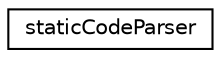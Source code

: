 digraph G
{
  edge [fontname="Helvetica",fontsize="10",labelfontname="Helvetica",labelfontsize="10"];
  node [fontname="Helvetica",fontsize="10",shape=record];
  rankdir=LR;
  Node1 [label="staticCodeParser",height=0.2,width=0.4,color="black", fillcolor="white", style="filled",URL="$classstaticCodeParser.html"];
}
